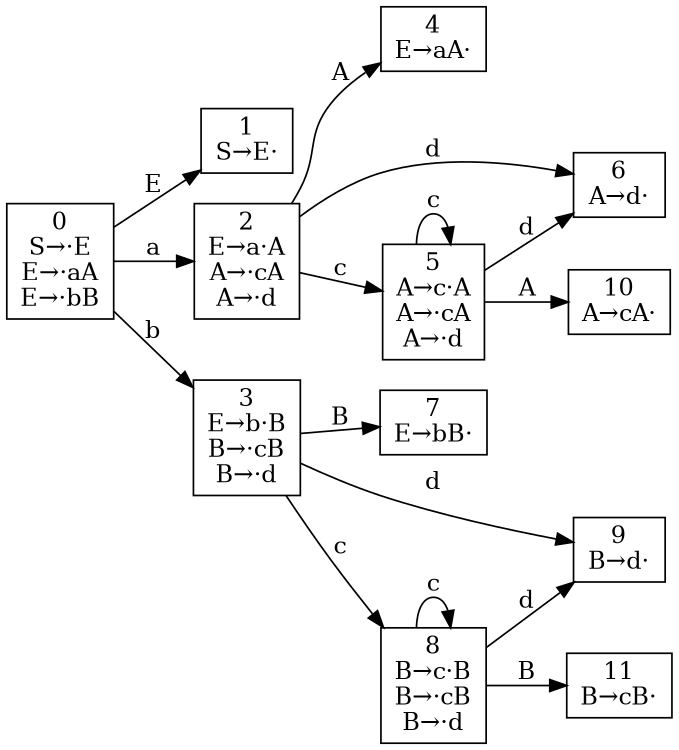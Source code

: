 digraph "deterministic finite automaton" {
	rankdir=LR size="8,5"
	node [shape=rectangle]
	"0
S→·E
E→·aA
E→·bB
" -> "1
S→E·
" [label=E]
	"0
S→·E
E→·aA
E→·bB
" -> "2
E→a·A
A→·cA
A→·d
" [label=a]
	"0
S→·E
E→·aA
E→·bB
" -> "3
E→b·B
B→·cB
B→·d
" [label=b]
	"2
E→a·A
A→·cA
A→·d
" -> "4
E→aA·
" [label=A]
	"2
E→a·A
A→·cA
A→·d
" -> "5
A→c·A
A→·cA
A→·d
" [label=c]
	"2
E→a·A
A→·cA
A→·d
" -> "6
A→d·
" [label=d]
	"3
E→b·B
B→·cB
B→·d
" -> "7
E→bB·
" [label=B]
	"3
E→b·B
B→·cB
B→·d
" -> "8
B→c·B
B→·cB
B→·d
" [label=c]
	"3
E→b·B
B→·cB
B→·d
" -> "9
B→d·
" [label=d]
	"5
A→c·A
A→·cA
A→·d
" -> "10
A→cA·
" [label=A]
	"5
A→c·A
A→·cA
A→·d
" -> "5
A→c·A
A→·cA
A→·d
" [label=c]
	"5
A→c·A
A→·cA
A→·d
" -> "6
A→d·
" [label=d]
	"8
B→c·B
B→·cB
B→·d
" -> "11
B→cB·
" [label=B]
	"8
B→c·B
B→·cB
B→·d
" -> "8
B→c·B
B→·cB
B→·d
" [label=c]
	"8
B→c·B
B→·cB
B→·d
" -> "9
B→d·
" [label=d]
}
